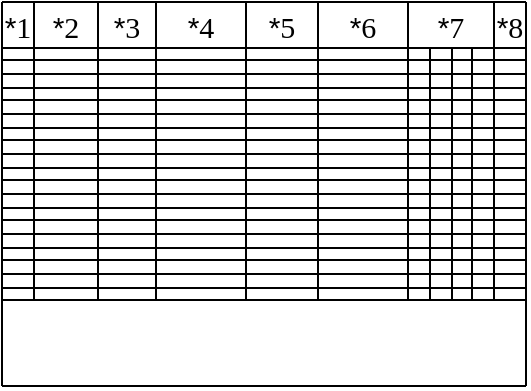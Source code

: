 <mxfile version="14.5.1" type="device"><diagram id="sRBYyVevps4pl8VskuLO" name="Page-1"><mxGraphModel dx="739" dy="546" grid="1" gridSize="1" guides="1" tooltips="1" connect="1" arrows="1" fold="1" page="1" pageScale="1" pageWidth="280" pageHeight="200" math="0" shadow="0"><root><mxCell id="0"/><mxCell id="1" parent="0"/><mxCell id="U6kisqNHEcAzyzzc-JyP-227" value="" style="endArrow=none;html=1;" parent="1" edge="1"><mxGeometry width="50" height="50" relative="1" as="geometry"><mxPoint x="14" y="196" as="sourcePoint"/><mxPoint x="14" y="4" as="targetPoint"/></mxGeometry></mxCell><mxCell id="U6kisqNHEcAzyzzc-JyP-231" value="" style="endArrow=none;html=1;" parent="1" edge="1"><mxGeometry width="50" height="50" relative="1" as="geometry"><mxPoint x="14" y="196" as="sourcePoint"/><mxPoint x="276" y="196" as="targetPoint"/></mxGeometry></mxCell><mxCell id="U6kisqNHEcAzyzzc-JyP-232" value="" style="endArrow=none;html=1;" parent="1" edge="1"><mxGeometry width="50" height="50" relative="1" as="geometry"><mxPoint x="276" y="196" as="sourcePoint"/><mxPoint x="276" y="4" as="targetPoint"/></mxGeometry></mxCell><mxCell id="U6kisqNHEcAzyzzc-JyP-233" value="" style="endArrow=none;html=1;" parent="1" edge="1"><mxGeometry width="50" height="50" relative="1" as="geometry"><mxPoint x="14" y="4" as="sourcePoint"/><mxPoint x="276" y="4" as="targetPoint"/></mxGeometry></mxCell><mxCell id="U6kisqNHEcAzyzzc-JyP-234" value="" style="endArrow=none;html=1;" parent="1" edge="1"><mxGeometry width="50" height="50" relative="1" as="geometry"><mxPoint x="30" y="153" as="sourcePoint"/><mxPoint x="30" y="4" as="targetPoint"/></mxGeometry></mxCell><mxCell id="U6kisqNHEcAzyzzc-JyP-235" value="" style="endArrow=none;html=1;" parent="1" edge="1"><mxGeometry width="50" height="50" relative="1" as="geometry"><mxPoint x="62" y="153" as="sourcePoint"/><mxPoint x="62" y="4" as="targetPoint"/></mxGeometry></mxCell><mxCell id="U6kisqNHEcAzyzzc-JyP-236" value="" style="endArrow=none;html=1;" parent="1" edge="1"><mxGeometry width="50" height="50" relative="1" as="geometry"><mxPoint x="91" y="153" as="sourcePoint"/><mxPoint x="91" y="4" as="targetPoint"/></mxGeometry></mxCell><mxCell id="U6kisqNHEcAzyzzc-JyP-237" value="" style="endArrow=none;html=1;" parent="1" edge="1"><mxGeometry width="50" height="50" relative="1" as="geometry"><mxPoint x="136" y="153" as="sourcePoint"/><mxPoint x="136" y="4" as="targetPoint"/></mxGeometry></mxCell><mxCell id="U6kisqNHEcAzyzzc-JyP-238" value="" style="endArrow=none;html=1;" parent="1" edge="1"><mxGeometry width="50" height="50" relative="1" as="geometry"><mxPoint x="172" y="153" as="sourcePoint"/><mxPoint x="172" y="4" as="targetPoint"/></mxGeometry></mxCell><mxCell id="U6kisqNHEcAzyzzc-JyP-239" value="" style="endArrow=none;html=1;" parent="1" edge="1"><mxGeometry width="50" height="50" relative="1" as="geometry"><mxPoint x="217" y="153" as="sourcePoint"/><mxPoint x="217" y="4" as="targetPoint"/></mxGeometry></mxCell><mxCell id="U6kisqNHEcAzyzzc-JyP-240" value="" style="endArrow=none;html=1;" parent="1" edge="1"><mxGeometry width="50" height="50" relative="1" as="geometry"><mxPoint x="228" y="153" as="sourcePoint"/><mxPoint x="228" y="27" as="targetPoint"/></mxGeometry></mxCell><mxCell id="U6kisqNHEcAzyzzc-JyP-241" value="" style="endArrow=none;html=1;" parent="1" edge="1"><mxGeometry width="50" height="50" relative="1" as="geometry"><mxPoint x="260" y="153" as="sourcePoint"/><mxPoint x="260" y="4" as="targetPoint"/></mxGeometry></mxCell><mxCell id="U6kisqNHEcAzyzzc-JyP-242" value="" style="endArrow=none;html=1;" parent="1" edge="1"><mxGeometry width="50" height="50" relative="1" as="geometry"><mxPoint x="14" y="27" as="sourcePoint"/><mxPoint x="276" y="27" as="targetPoint"/></mxGeometry></mxCell><mxCell id="U6kisqNHEcAzyzzc-JyP-243" value="" style="endArrow=none;html=1;" parent="1" edge="1"><mxGeometry width="50" height="50" relative="1" as="geometry"><mxPoint x="14" y="33" as="sourcePoint"/><mxPoint x="276" y="33" as="targetPoint"/></mxGeometry></mxCell><mxCell id="U6kisqNHEcAzyzzc-JyP-244" value="" style="endArrow=none;html=1;" parent="1" edge="1"><mxGeometry width="50" height="50" relative="1" as="geometry"><mxPoint x="14" y="40" as="sourcePoint"/><mxPoint x="276" y="40" as="targetPoint"/></mxGeometry></mxCell><mxCell id="U6kisqNHEcAzyzzc-JyP-245" value="" style="endArrow=none;html=1;" parent="1" edge="1"><mxGeometry width="50" height="50" relative="1" as="geometry"><mxPoint x="14" y="47" as="sourcePoint"/><mxPoint x="276" y="47" as="targetPoint"/></mxGeometry></mxCell><mxCell id="U6kisqNHEcAzyzzc-JyP-246" value="" style="endArrow=none;html=1;" parent="1" edge="1"><mxGeometry width="50" height="50" relative="1" as="geometry"><mxPoint x="14" y="53" as="sourcePoint"/><mxPoint x="276" y="53" as="targetPoint"/></mxGeometry></mxCell><mxCell id="U6kisqNHEcAzyzzc-JyP-247" value="" style="endArrow=none;html=1;" parent="1" edge="1"><mxGeometry width="50" height="50" relative="1" as="geometry"><mxPoint x="14" y="60" as="sourcePoint"/><mxPoint x="276" y="60" as="targetPoint"/></mxGeometry></mxCell><mxCell id="U6kisqNHEcAzyzzc-JyP-248" value="" style="endArrow=none;html=1;" parent="1" edge="1"><mxGeometry width="50" height="50" relative="1" as="geometry"><mxPoint x="14" y="67" as="sourcePoint"/><mxPoint x="276" y="67" as="targetPoint"/></mxGeometry></mxCell><mxCell id="U6kisqNHEcAzyzzc-JyP-249" value="" style="endArrow=none;html=1;" parent="1" edge="1"><mxGeometry width="50" height="50" relative="1" as="geometry"><mxPoint x="14" y="93" as="sourcePoint"/><mxPoint x="276" y="93" as="targetPoint"/></mxGeometry></mxCell><mxCell id="U6kisqNHEcAzyzzc-JyP-250" value="" style="endArrow=none;html=1;" parent="1" edge="1"><mxGeometry width="50" height="50" relative="1" as="geometry"><mxPoint x="14" y="100.0" as="sourcePoint"/><mxPoint x="276" y="100.0" as="targetPoint"/></mxGeometry></mxCell><mxCell id="U6kisqNHEcAzyzzc-JyP-251" value="" style="endArrow=none;html=1;" parent="1" edge="1"><mxGeometry width="50" height="50" relative="1" as="geometry"><mxPoint x="14" y="107" as="sourcePoint"/><mxPoint x="276" y="107" as="targetPoint"/></mxGeometry></mxCell><mxCell id="U6kisqNHEcAzyzzc-JyP-252" value="" style="endArrow=none;html=1;" parent="1" edge="1"><mxGeometry width="50" height="50" relative="1" as="geometry"><mxPoint x="14" y="73" as="sourcePoint"/><mxPoint x="276" y="73" as="targetPoint"/></mxGeometry></mxCell><mxCell id="U6kisqNHEcAzyzzc-JyP-253" value="" style="endArrow=none;html=1;" parent="1" edge="1"><mxGeometry width="50" height="50" relative="1" as="geometry"><mxPoint x="14" y="80" as="sourcePoint"/><mxPoint x="276" y="80" as="targetPoint"/></mxGeometry></mxCell><mxCell id="U6kisqNHEcAzyzzc-JyP-254" value="" style="endArrow=none;html=1;" parent="1" edge="1"><mxGeometry width="50" height="50" relative="1" as="geometry"><mxPoint x="14" y="87" as="sourcePoint"/><mxPoint x="276" y="87" as="targetPoint"/></mxGeometry></mxCell><mxCell id="U6kisqNHEcAzyzzc-JyP-255" value="" style="endArrow=none;html=1;" parent="1" edge="1"><mxGeometry width="50" height="50" relative="1" as="geometry"><mxPoint x="14" y="133" as="sourcePoint"/><mxPoint x="276" y="133" as="targetPoint"/></mxGeometry></mxCell><mxCell id="U6kisqNHEcAzyzzc-JyP-256" value="" style="endArrow=none;html=1;" parent="1" edge="1"><mxGeometry width="50" height="50" relative="1" as="geometry"><mxPoint x="14" y="140.0" as="sourcePoint"/><mxPoint x="276" y="140.0" as="targetPoint"/></mxGeometry></mxCell><mxCell id="U6kisqNHEcAzyzzc-JyP-257" value="" style="endArrow=none;html=1;" parent="1" edge="1"><mxGeometry width="50" height="50" relative="1" as="geometry"><mxPoint x="14" y="147" as="sourcePoint"/><mxPoint x="276" y="147" as="targetPoint"/></mxGeometry></mxCell><mxCell id="U6kisqNHEcAzyzzc-JyP-258" value="" style="endArrow=none;html=1;" parent="1" edge="1"><mxGeometry width="50" height="50" relative="1" as="geometry"><mxPoint x="14" y="113" as="sourcePoint"/><mxPoint x="276" y="113" as="targetPoint"/></mxGeometry></mxCell><mxCell id="U6kisqNHEcAzyzzc-JyP-259" value="" style="endArrow=none;html=1;" parent="1" edge="1"><mxGeometry width="50" height="50" relative="1" as="geometry"><mxPoint x="14" y="120.0" as="sourcePoint"/><mxPoint x="276" y="120.0" as="targetPoint"/></mxGeometry></mxCell><mxCell id="U6kisqNHEcAzyzzc-JyP-260" value="" style="endArrow=none;html=1;" parent="1" edge="1"><mxGeometry width="50" height="50" relative="1" as="geometry"><mxPoint x="14" y="127" as="sourcePoint"/><mxPoint x="276" y="127" as="targetPoint"/></mxGeometry></mxCell><mxCell id="U6kisqNHEcAzyzzc-JyP-261" value="" style="endArrow=none;html=1;" parent="1" edge="1"><mxGeometry width="50" height="50" relative="1" as="geometry"><mxPoint x="14" y="153" as="sourcePoint"/><mxPoint x="276" y="153" as="targetPoint"/></mxGeometry></mxCell><mxCell id="U6kisqNHEcAzyzzc-JyP-262" value="*&lt;font face=&quot;Verdana&quot; style=&quot;font-size: 15px;&quot;&gt;1&lt;/font&gt;" style="text;html=1;strokeColor=none;fillColor=none;align=center;verticalAlign=middle;whiteSpace=wrap;rounded=0;fontSize=15;" parent="1" vertex="1"><mxGeometry x="15" y="5" width="14" height="21" as="geometry"/></mxCell><mxCell id="U6kisqNHEcAzyzzc-JyP-263" value="*&lt;font face=&quot;Verdana&quot; style=&quot;font-size: 15px;&quot;&gt;2&lt;/font&gt;" style="text;html=1;strokeColor=none;fillColor=none;align=center;verticalAlign=middle;whiteSpace=wrap;rounded=0;fontSize=15;" parent="1" vertex="1"><mxGeometry x="31" y="5" width="30" height="21" as="geometry"/></mxCell><mxCell id="U6kisqNHEcAzyzzc-JyP-264" value="*&lt;font face=&quot;Verdana&quot; style=&quot;font-size: 15px;&quot;&gt;3&lt;/font&gt;" style="text;html=1;strokeColor=none;fillColor=none;align=center;verticalAlign=middle;whiteSpace=wrap;rounded=0;fontSize=15;" parent="1" vertex="1"><mxGeometry x="63" y="5" width="27" height="21" as="geometry"/></mxCell><mxCell id="U6kisqNHEcAzyzzc-JyP-265" value="*&lt;font face=&quot;Verdana&quot; style=&quot;font-size: 15px;&quot;&gt;4&lt;/font&gt;" style="text;html=1;strokeColor=none;fillColor=none;align=center;verticalAlign=middle;whiteSpace=wrap;rounded=0;fontSize=15;" parent="1" vertex="1"><mxGeometry x="92" y="5" width="43" height="21" as="geometry"/></mxCell><mxCell id="U6kisqNHEcAzyzzc-JyP-266" value="*&lt;font face=&quot;Verdana&quot; style=&quot;font-size: 15px;&quot;&gt;5&lt;/font&gt;" style="text;html=1;strokeColor=none;fillColor=none;align=center;verticalAlign=middle;whiteSpace=wrap;rounded=0;fontSize=15;" parent="1" vertex="1"><mxGeometry x="137" y="5" width="34" height="21" as="geometry"/></mxCell><mxCell id="U6kisqNHEcAzyzzc-JyP-267" value="*&lt;font face=&quot;Verdana&quot; style=&quot;font-size: 15px;&quot;&gt;6&lt;/font&gt;" style="text;html=1;strokeColor=none;fillColor=none;align=center;verticalAlign=middle;whiteSpace=wrap;rounded=0;fontSize=15;" parent="1" vertex="1"><mxGeometry x="173" y="5" width="43" height="21" as="geometry"/></mxCell><mxCell id="U6kisqNHEcAzyzzc-JyP-268" value="*&lt;font face=&quot;Verdana&quot; style=&quot;font-size: 15px;&quot;&gt;7&lt;/font&gt;" style="text;html=1;strokeColor=none;fillColor=none;align=center;verticalAlign=middle;whiteSpace=wrap;rounded=0;fontSize=15;" parent="1" vertex="1"><mxGeometry x="218" y="5" width="41" height="21" as="geometry"/></mxCell><mxCell id="U6kisqNHEcAzyzzc-JyP-269" value="*&lt;font face=&quot;Verdana&quot; style=&quot;font-size: 15px;&quot;&gt;8&lt;/font&gt;" style="text;html=1;strokeColor=none;fillColor=none;align=center;verticalAlign=middle;whiteSpace=wrap;rounded=0;fontSize=15;" parent="1" vertex="1"><mxGeometry x="261" y="5" width="14" height="21" as="geometry"/></mxCell><mxCell id="nZmr0WskgAFoeatFh6Cw-2" value="" style="endArrow=none;html=1;" edge="1" parent="1"><mxGeometry width="50" height="50" relative="1" as="geometry"><mxPoint x="239" y="153" as="sourcePoint"/><mxPoint x="239" y="27" as="targetPoint"/></mxGeometry></mxCell><mxCell id="nZmr0WskgAFoeatFh6Cw-3" value="" style="endArrow=none;html=1;" edge="1" parent="1"><mxGeometry width="50" height="50" relative="1" as="geometry"><mxPoint x="249.0" y="153" as="sourcePoint"/><mxPoint x="249.0" y="27" as="targetPoint"/></mxGeometry></mxCell></root></mxGraphModel></diagram></mxfile>